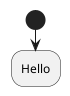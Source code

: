 {
  "sha1": "73afjrq6ragnkgvtdf0wg106nnreaq8",
  "insertion": {
    "when": "2024-05-30T20:48:21.114Z",
    "user": "plantuml@gmail.com"
  }
}
@startuml
start
:Hello;
@enduml
